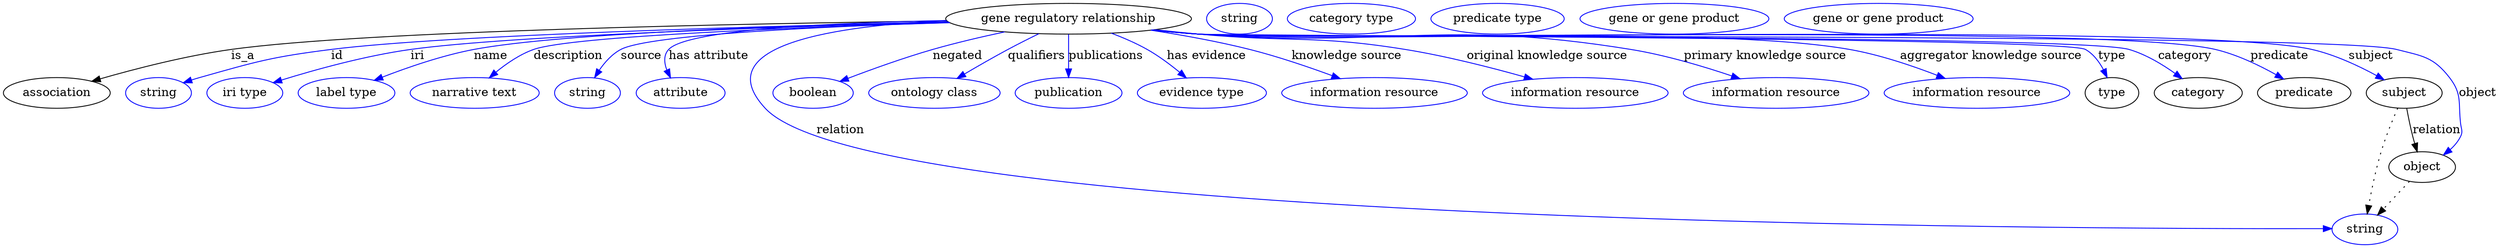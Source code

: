 digraph {
	graph [bb="0,0,2915.4,283"];
	node [label="\N"];
	"gene regulatory relationship"	[height=0.5,
		label="gene regulatory relationship",
		pos="1244.4,265",
		width=3.9899];
	association	[height=0.5,
		pos="62.394,178",
		width=1.7332];
	"gene regulatory relationship" -> association	[label=is_a,
		lp="280.39,221.5",
		pos="e,103.33,191.66 1102,262.48 870.66,259.41 423.32,250.8 266.39,229 213.34,221.63 154.01,206.25 113.07,194.49"];
	id	[color=blue,
		height=0.5,
		label=string,
		pos="181.39,178",
		width=1.0652];
	"gene regulatory relationship" -> id	[color=blue,
		label=id,
		lp="390.39,221.5",
		pos="e,210.39,189.95 1103.6,261.19 896.13,256.56 518.36,246.08 383.39,229 313.95,220.21 296.75,215.06 229.39,196 226.29,195.12 223.09,\
194.15 219.9,193.12",
		style=solid];
	iri	[color=blue,
		height=0.5,
		label="iri type",
		pos="282.39,178",
		width=1.2277];
	"gene regulatory relationship" -> iri	[color=blue,
		label=iri,
		lp="484.39,221.5",
		pos="e,315.57,190.04 1104.7,260.72 917.11,255.78 593.65,245.25 476.39,229 423.58,221.68 364.45,205.2 325.51,193.15",
		style=solid];
	name	[color=blue,
		height=0.5,
		label="label type",
		pos="401.39,178",
		width=1.5707];
	"gene regulatory relationship" -> name	[color=blue,
		label=name,
		lp="570.39,221.5",
		pos="e,433.84,192.77 1103.3,261.43 931.79,257.5 652.56,248.34 550.39,229 513.3,221.98 472.78,207.94 443.37,196.52",
		style=solid];
	description	[color=blue,
		height=0.5,
		label="narrative text",
		pos="551.39,178",
		width=2.0943];
	"gene regulatory relationship" -> description	[color=blue,
		label=description,
		lp="660.89,221.5",
		pos="e,568.48,195.73 1105.6,260.35 935.59,255.24 664.74,244.76 620.39,229 604.31,223.28 588.71,212.56 576.42,202.51",
		style=solid];
	source	[color=blue,
		height=0.5,
		label=string,
		pos="683.39,178",
		width=1.0652];
	"gene regulatory relationship" -> source	[color=blue,
		label=source,
		lp="745.39,221.5",
		pos="e,691.45,196.04 1105,260.6 961.53,256.16 754.4,246.77 721.39,229 711.21,223.52 702.94,213.99 696.75,204.71",
		style=solid];
	"has attribute"	[color=blue,
		height=0.5,
		label=attribute,
		pos="791.39,178",
		width=1.4443];
	"gene regulatory relationship" -> "has attribute"	[color=blue,
		label="has attribute",
		lp="824.39,221.5",
		pos="e,779.55,195.74 1101.7,262.9 972.56,260.38 799.27,252.58 777.39,229 771.34,222.47 772.04,213.53 775.19,205.02",
		style=solid];
	relation	[color=blue,
		height=0.5,
		label=string,
		pos="2761.4,18",
		width=1.0652];
	"gene regulatory relationship" -> relation	[color=blue,
		label=relation,
		lp="978.39,134.5",
		pos="e,2722.8,18.843 1101.8,262.74 975.43,256.85 820.92,234.91 890.39,160 1017.9,22.497 2430.1,18.28 2712.4,18.82",
		style=solid];
	negated	[color=blue,
		height=0.5,
		label=boolean,
		pos="946.39,178",
		width=1.2999];
	"gene regulatory relationship" -> negated	[color=blue,
		label=negated,
		lp="1114.4,221.5",
		pos="e,977.48,191.48 1169.5,249.58 1142.8,243.89 1112.6,236.84 1085.4,229 1051.8,219.31 1014.6,205.77 987.14,195.22",
		style=solid];
	qualifiers	[color=blue,
		height=0.5,
		label="ontology class",
		pos="1087.4,178",
		width=2.1304];
	"gene regulatory relationship" -> qualifiers	[color=blue,
		label=qualifiers,
		lp="1206.9,221.5",
		pos="e,1113.9,195.02 1209.5,247.38 1197.9,241.72 1185,235.24 1173.4,229 1156.5,219.92 1138,209.3 1122.6,200.19",
		style=solid];
	publications	[color=blue,
		height=0.5,
		label=publication,
		pos="1244.4,178",
		width=1.7332];
	"gene regulatory relationship" -> publications	[color=blue,
		label=publications,
		lp="1288.4,221.5",
		pos="e,1244.4,196.18 1244.4,246.8 1244.4,235.16 1244.4,219.55 1244.4,206.24",
		style=solid];
	"has evidence"	[color=blue,
		height=0.5,
		label="evidence type",
		pos="1400.4,178",
		width=2.0943];
	"gene regulatory relationship" -> "has evidence"	[color=blue,
		label="has evidence",
		lp="1405.9,221.5",
		pos="e,1382.1,195.69 1294.3,248.11 1308.3,242.83 1323.3,236.39 1336.4,229 1349.7,221.48 1363.3,211.34 1374.5,202.15",
		style=solid];
	"knowledge source"	[color=blue,
		height=0.5,
		label="information resource",
		pos="1602.4,178",
		width=3.015];
	"gene regulatory relationship" -> "knowledge source"	[color=blue,
		label="knowledge source",
		lp="1569.9,221.5",
		pos="e,1562.3,194.73 1340.6,251.58 1377.1,245.96 1419,238.43 1456.4,229 1489,220.77 1524.8,208.57 1552.8,198.28",
		style=solid];
	"original knowledge source"	[color=blue,
		height=0.5,
		label="information resource",
		pos="1837.4,178",
		width=3.015];
	"gene regulatory relationship" -> "original knowledge source"	[color=blue,
		label="original knowledge source",
		lp="1804.4,221.5",
		pos="e,1787.6,194.04 1346,252.19 1363.1,250.35 1380.8,248.54 1397.4,247 1504.3,237.07 1532.4,246.15 1638.4,229 1685.9,221.32 1738.7,207.83 \
1777.9,196.79",
		style=solid];
	"primary knowledge source"	[color=blue,
		height=0.5,
		label="information resource",
		pos="2072.4,178",
		width=3.015];
	"gene regulatory relationship" -> "primary knowledge source"	[color=blue,
		label="primary knowledge source",
		lp="2059.4,221.5",
		pos="e,2030.1,194.66 1343.5,251.89 1361.4,250.02 1379.9,248.28 1397.4,247 1621.4,230.59 1680.7,264.97 1902.4,229 1942.9,222.43 1987.3,\
209.14 2020.6,197.91",
		style=solid];
	"aggregator knowledge source"	[color=blue,
		height=0.5,
		label="information resource",
		pos="2307.4,178",
		width=3.015];
	"gene regulatory relationship" -> "aggregator knowledge source"	[color=blue,
		label="aggregator knowledge source",
		lp="2323.9,221.5",
		pos="e,2270.2,194.95 1342.6,251.81 1360.8,249.91 1379.7,248.19 1397.4,247 1566.2,235.65 1991.8,258.24 2158.4,229 2193.6,222.81 2231.9,\
209.84 2260.8,198.66",
		style=solid];
	type	[height=0.5,
		pos="2465.4,178",
		width=0.86659];
	"gene regulatory relationship" -> type	[color=blue,
		label=type,
		lp="2465.4,221.5",
		pos="e,2459.7,196.14 1342.2,251.76 1360.5,249.86 1379.5,248.15 1397.4,247 1426.1,245.16 2409.3,243.23 2434.4,229 2443.6,223.76 2450.5,\
214.53 2455.3,205.42",
		style=solid];
	category	[height=0.5,
		pos="2566.4,178",
		width=1.4263];
	"gene regulatory relationship" -> category	[color=blue,
		label=category,
		lp="2550.9,221.5",
		pos="e,2547.5,194.76 1342.2,251.74 1360.5,249.84 1379.5,248.14 1397.4,247 1457.7,243.16 2427.4,245.98 2485.4,229 2504.9,223.29 2524.3,\
211.55 2539.3,200.87",
		style=solid];
	predicate	[height=0.5,
		pos="2690.4,178",
		width=1.5165];
	"gene regulatory relationship" -> predicate	[color=blue,
		label=predicate,
		lp="2661.4,221.5",
		pos="e,2666.3,194.31 1341.8,251.77 1360.2,249.85 1379.4,248.13 1397.4,247 1529.3,238.7 2457.8,259.33 2586.4,229 2611.5,223.08 2637.6,\
210.49 2657.4,199.42",
		style=solid];
	subject	[height=0.5,
		pos="2807.4,178",
		width=1.2277];
	"gene regulatory relationship" -> subject	[color=blue,
		label=subject,
		lp="2768.4,221.5",
		pos="e,2784,193.36 1341.8,251.75 1360.2,249.83 1379.4,248.12 1397.4,247 1541.8,238 2558.3,261.1 2699.4,229 2726.2,222.89 2754.4,209.59 \
2775.2,198.24",
		style=solid];
	object	[height=0.5,
		pos="2828.4,91",
		width=1.0832];
	"gene regulatory relationship" -> object	[color=blue,
		label=object,
		lp="2893.4,178",
		pos="e,2853.3,105.25 1341.8,251.73 1360.2,249.82 1379.4,248.11 1397.4,247 1475.1,242.2 2723,248.33 2798.4,229 2828.6,221.25 2841.3,220.68 \
2860.4,196 2875.5,176.48 2870.5,166.51 2873.4,142 2874.2,135.38 2876.3,132.99 2873.4,127 2870.5,121.17 2866.2,116.02 2861.3,111.6",
		style=solid];
	association_type	[color=blue,
		height=0.5,
		label=string,
		pos="1444.4,265",
		width=1.0652];
	association_category	[color=blue,
		height=0.5,
		label="category type",
		pos="1575.4,265",
		width=2.0762];
	"gene regulatory relationship_predicate"	[color=blue,
		height=0.5,
		label="predicate type",
		pos="1746.4,265",
		width=2.1665];
	subject -> relation	[pos="e,2764.1,36.136 2799.8,160.24 2793.9,146.64 2785.8,126.88 2780.4,109 2774.1,88.265 2769.2,64.241 2765.9,46.231",
		style=dotted];
	subject -> object	[label=relation,
		lp="2845.4,134.5",
		pos="e,2822.7,108.98 2810.4,159.77 2812.2,150.09 2814.6,137.8 2817.4,127 2818.1,124.32 2818.9,121.53 2819.7,118.76"];
	"gene regulatory relationship_subject"	[color=blue,
		height=0.5,
		label="gene or gene product",
		pos="1952.4,265",
		width=3.0692];
	object -> relation	[pos="e,2776.2,34.713 2813.5,74.243 2804.6,64.775 2793.1,52.56 2783.1,42.024",
		style=dotted];
	"gene regulatory relationship_object"	[color=blue,
		height=0.5,
		label="gene or gene product",
		pos="2191.4,265",
		width=3.0692];
}
